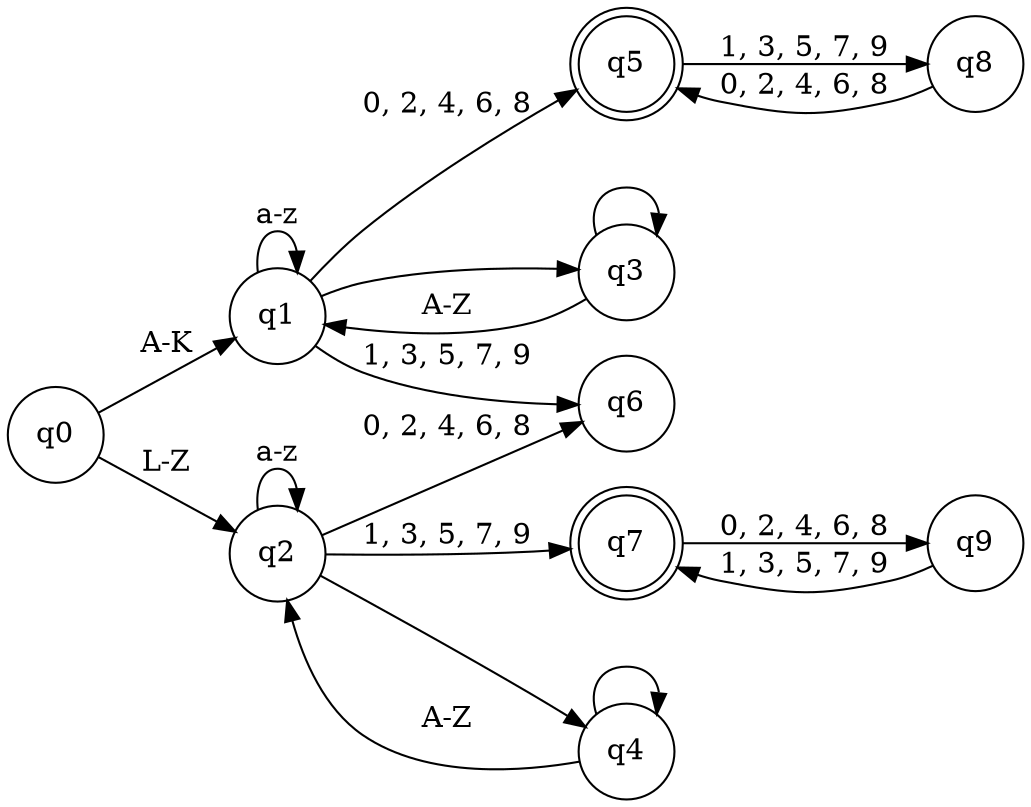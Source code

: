 digraph Es1Comma5_Dot{
rankdir=LR;
node [shape = doublecircle];
q5;
q7;
node [shape = circle];
q9 -> q7 [ label = "1, 3, 5, 7, 9" ];
q7 -> q9 [ label = "0, 2, 4, 6, 8" ];
q0 -> q1 [ label = "A-K" ];
q8 -> q5 [ label = "0, 2, 4, 6, 8" ];
q2 -> q2 [ label = "a-z" ];
q1 -> q3 [ label = " " ];
q5 -> q8 [ label = "1, 3, 5, 7, 9" ];
q2 -> q4 [ label = " " ];
q1 -> q5 [ label = "0, 2, 4, 6, 8" ];
q1 -> q1 [ label = "a-z" ];
q3 -> q3 [ label = " " ];
q2 -> q6 [ label = "0, 2, 4, 6, 8" ];
q0 -> q2 [ label = "L-Z" ];
q4 -> q4 [ label = " " ];
q2 -> q7 [ label = "1, 3, 5, 7, 9" ];
q1 -> q6 [ label = "1, 3, 5, 7, 9" ];
q3 -> q1 [ label = "A-Z" ];
q4 -> q2 [ label = "A-Z" ];
}
